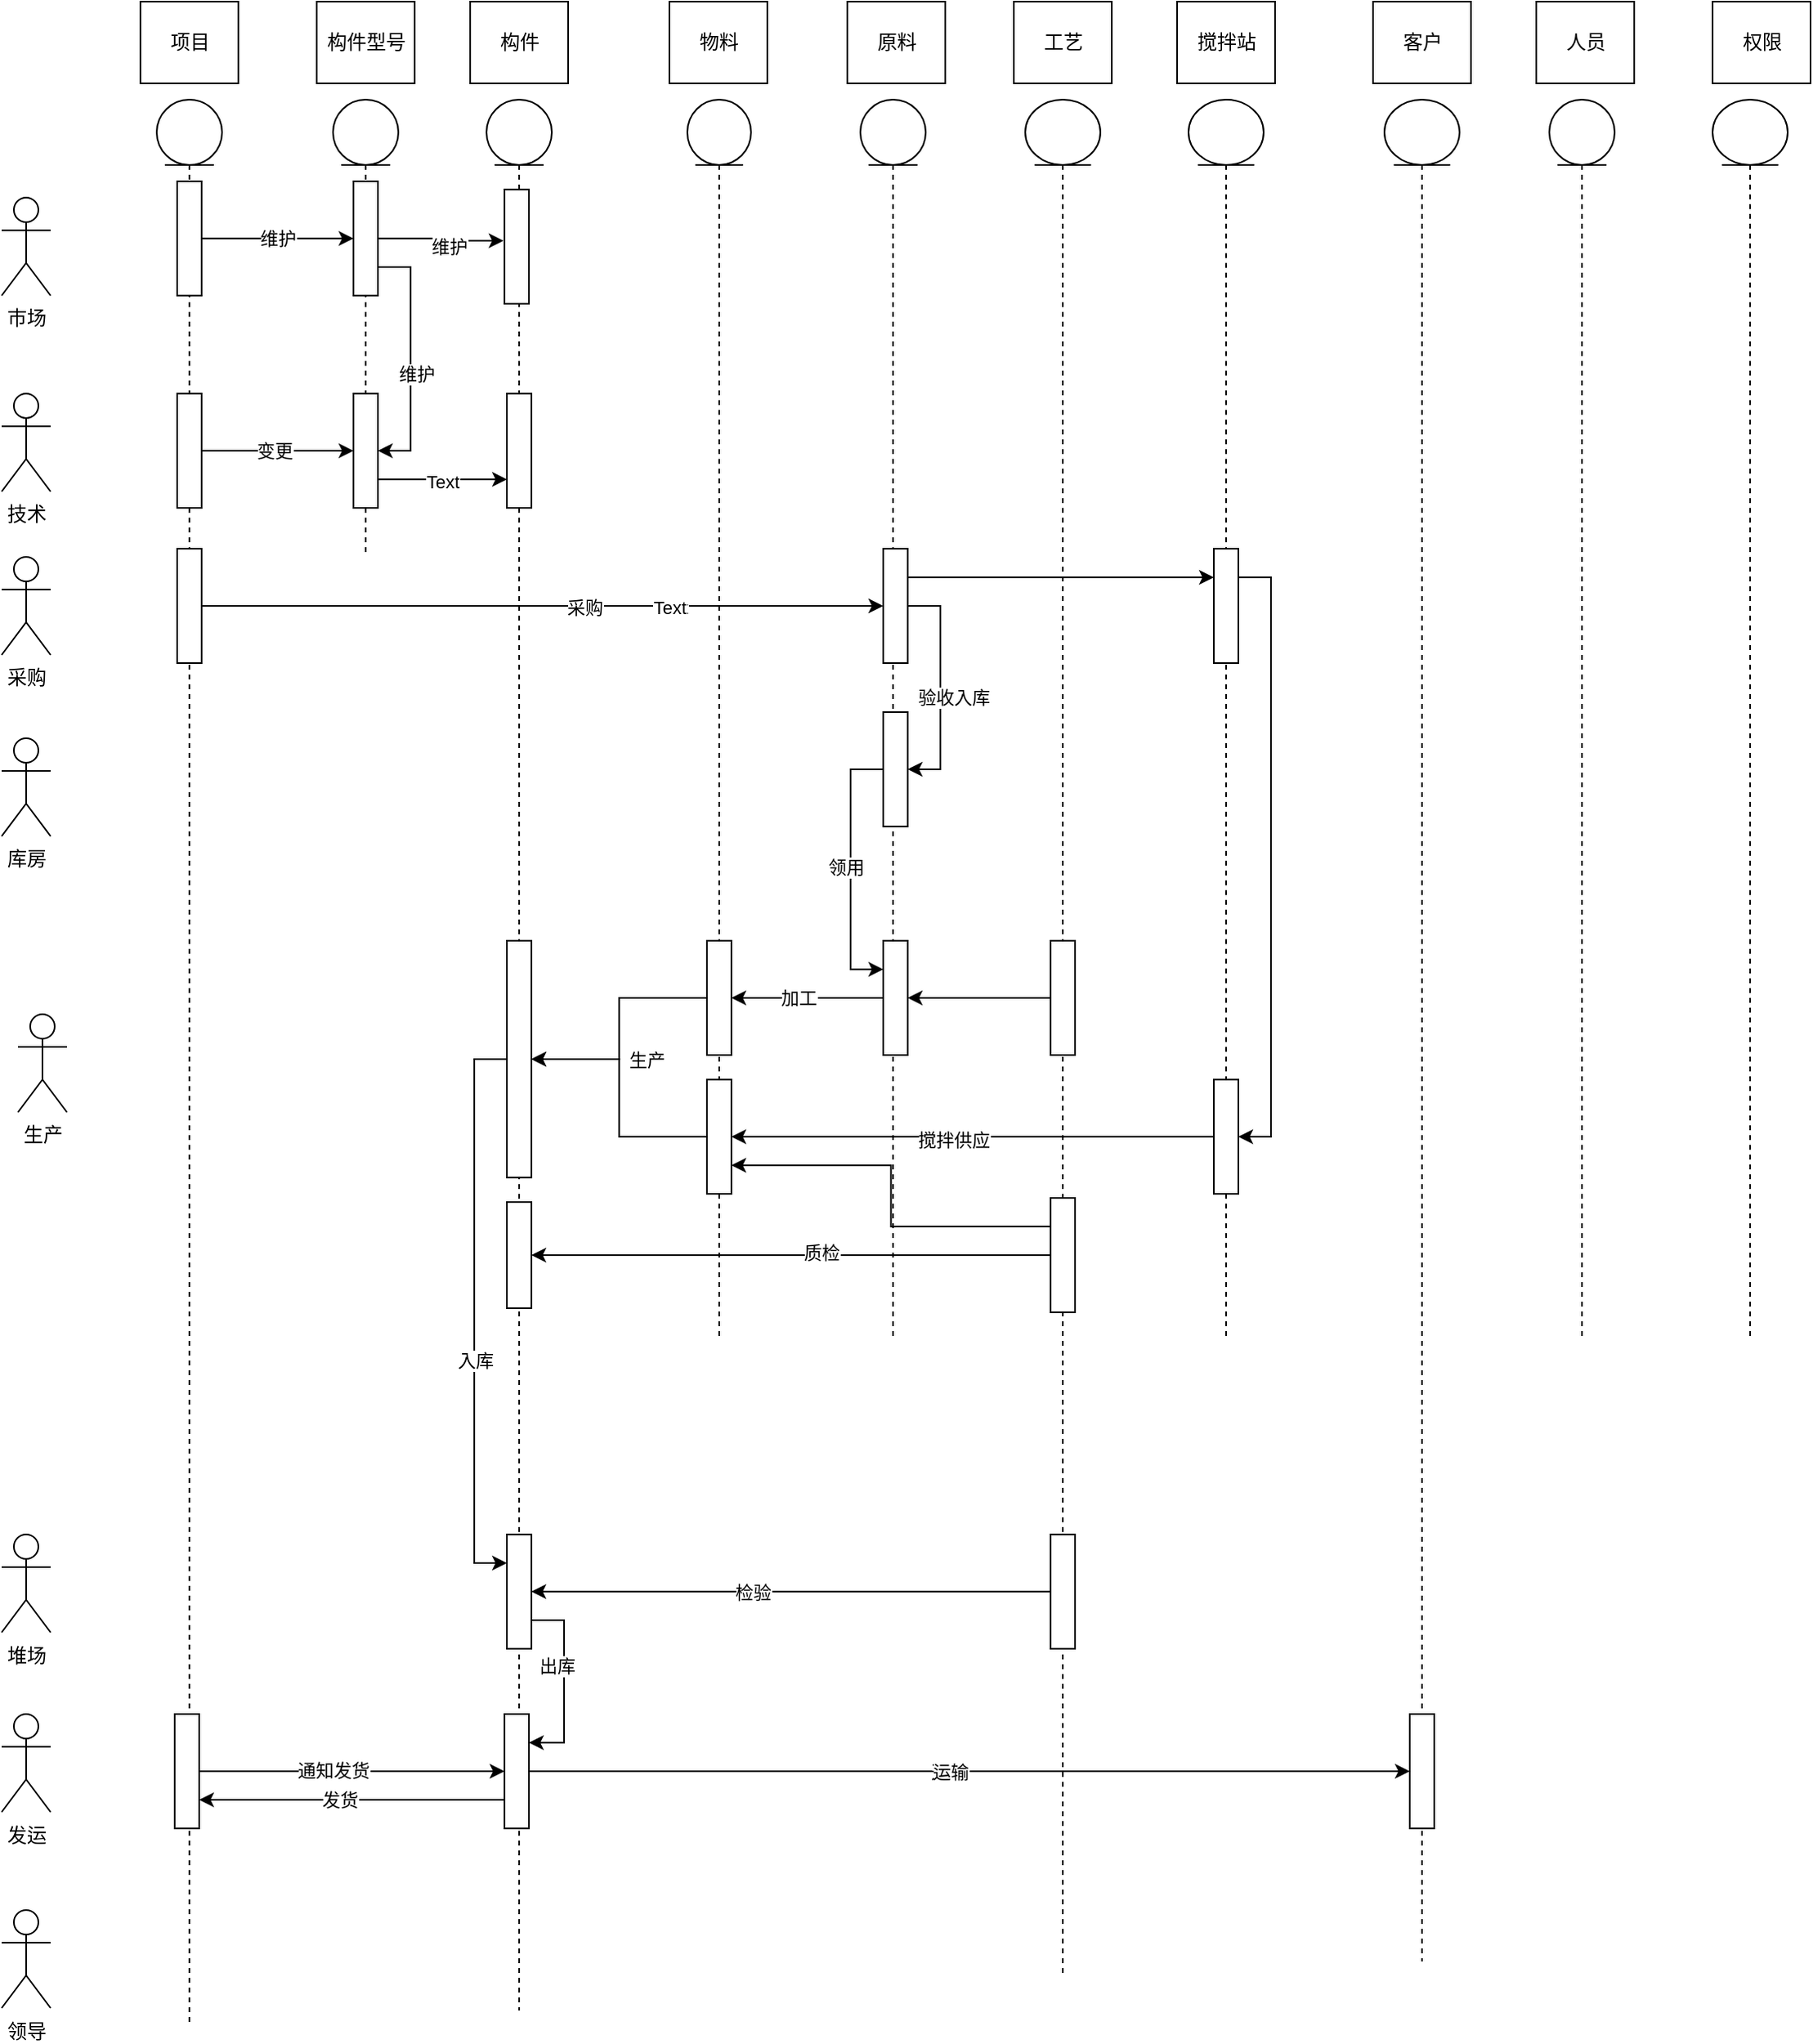 <mxfile version="14.9.0" type="github" pages="3">
  <diagram id="qind4zmR83hFZyTUT4Tu" name="业务流程">
    <mxGraphModel dx="1508" dy="1004" grid="1" gridSize="10" guides="1" tooltips="1" connect="1" arrows="1" fold="1" page="1" pageScale="1" pageWidth="827" pageHeight="1169" math="0" shadow="0">
      <root>
        <mxCell id="0" />
        <mxCell id="1" parent="0" />
        <mxCell id="411L8g53TmraRrab_YB8-76" value="市场" style="shape=umlActor;verticalLabelPosition=bottom;verticalAlign=top;html=1;outlineConnect=0;flipV=0;" parent="1" vertex="1">
          <mxGeometry x="40" y="180" width="30" height="60" as="geometry" />
        </mxCell>
        <mxCell id="411L8g53TmraRrab_YB8-77" value="" style="shape=umlLifeline;participant=umlEntity;perimeter=lifelinePerimeter;whiteSpace=wrap;html=1;container=1;collapsible=0;recursiveResize=0;verticalAlign=top;spacingTop=36;outlineConnect=0;" parent="1" vertex="1">
          <mxGeometry x="135" y="120" width="40" height="1180" as="geometry" />
        </mxCell>
        <mxCell id="411L8g53TmraRrab_YB8-78" value="技术" style="shape=umlActor;verticalLabelPosition=bottom;verticalAlign=top;html=1;outlineConnect=0;flipV=0;" parent="1" vertex="1">
          <mxGeometry x="40" y="300" width="30" height="60" as="geometry" />
        </mxCell>
        <mxCell id="411L8g53TmraRrab_YB8-79" value="生产" style="shape=umlActor;verticalLabelPosition=bottom;verticalAlign=top;html=1;outlineConnect=0;flipV=0;" parent="1" vertex="1">
          <mxGeometry x="50" y="680" width="30" height="60" as="geometry" />
        </mxCell>
        <mxCell id="411L8g53TmraRrab_YB8-80" value="发运" style="shape=umlActor;verticalLabelPosition=bottom;verticalAlign=top;html=1;outlineConnect=0;flipV=0;" parent="1" vertex="1">
          <mxGeometry x="40" y="1108.5" width="30" height="60" as="geometry" />
        </mxCell>
        <mxCell id="411L8g53TmraRrab_YB8-81" value="堆场" style="shape=umlActor;verticalLabelPosition=bottom;verticalAlign=top;html=1;outlineConnect=0;flipV=0;" parent="1" vertex="1">
          <mxGeometry x="40" y="998.5" width="30" height="60" as="geometry" />
        </mxCell>
        <mxCell id="411L8g53TmraRrab_YB8-82" value="采购" style="shape=umlActor;verticalLabelPosition=bottom;verticalAlign=top;html=1;outlineConnect=0;flipV=0;" parent="1" vertex="1">
          <mxGeometry x="40" y="400" width="30" height="60" as="geometry" />
        </mxCell>
        <mxCell id="411L8g53TmraRrab_YB8-83" value="库房" style="shape=umlActor;verticalLabelPosition=bottom;verticalAlign=top;html=1;outlineConnect=0;flipV=0;" parent="1" vertex="1">
          <mxGeometry x="40" y="511" width="30" height="60" as="geometry" />
        </mxCell>
        <mxCell id="411L8g53TmraRrab_YB8-84" value="" style="shape=umlLifeline;participant=umlEntity;perimeter=lifelinePerimeter;whiteSpace=wrap;html=1;container=1;collapsible=0;recursiveResize=0;verticalAlign=top;spacingTop=36;outlineConnect=0;" parent="1" vertex="1">
          <mxGeometry x="243" y="120" width="40" height="280" as="geometry" />
        </mxCell>
        <mxCell id="411L8g53TmraRrab_YB8-85" value="" style="shape=umlLifeline;participant=umlEntity;perimeter=lifelinePerimeter;whiteSpace=wrap;html=1;container=1;collapsible=0;recursiveResize=0;verticalAlign=top;spacingTop=36;outlineConnect=0;" parent="1" vertex="1">
          <mxGeometry x="337" y="120" width="40" height="1170" as="geometry" />
        </mxCell>
        <mxCell id="411L8g53TmraRrab_YB8-136" value="" style="html=1;shadow=0;" parent="411L8g53TmraRrab_YB8-85" vertex="1">
          <mxGeometry x="11" y="55" width="15" height="70" as="geometry" />
        </mxCell>
        <mxCell id="411L8g53TmraRrab_YB8-167" value="" style="html=1;shadow=0;" parent="411L8g53TmraRrab_YB8-85" vertex="1">
          <mxGeometry x="11" y="988.5" width="15" height="70" as="geometry" />
        </mxCell>
        <mxCell id="411L8g53TmraRrab_YB8-168" style="edgeStyle=orthogonalEdgeStyle;rounded=0;orthogonalLoop=1;jettySize=auto;html=1;exitX=1;exitY=0.5;exitDx=0;exitDy=0;entryX=0;entryY=0.5;entryDx=0;entryDy=0;" parent="411L8g53TmraRrab_YB8-85" source="411L8g53TmraRrab_YB8-170" target="411L8g53TmraRrab_YB8-167" edge="1">
          <mxGeometry relative="1" as="geometry" />
        </mxCell>
        <mxCell id="411L8g53TmraRrab_YB8-169" value="通知发货" style="edgeLabel;html=1;align=center;verticalAlign=middle;resizable=0;points=[];" parent="411L8g53TmraRrab_YB8-168" vertex="1" connectable="0">
          <mxGeometry x="-0.123" y="1" relative="1" as="geometry">
            <mxPoint as="offset" />
          </mxGeometry>
        </mxCell>
        <mxCell id="411L8g53TmraRrab_YB8-170" value="" style="html=1;shadow=0;" parent="411L8g53TmraRrab_YB8-85" vertex="1">
          <mxGeometry x="-191" y="988.5" width="15" height="70" as="geometry" />
        </mxCell>
        <mxCell id="411L8g53TmraRrab_YB8-165" style="edgeStyle=orthogonalEdgeStyle;rounded=0;orthogonalLoop=1;jettySize=auto;html=1;exitX=0;exitY=0.75;exitDx=0;exitDy=0;entryX=1;entryY=0.75;entryDx=0;entryDy=0;" parent="411L8g53TmraRrab_YB8-85" source="411L8g53TmraRrab_YB8-167" target="411L8g53TmraRrab_YB8-170" edge="1">
          <mxGeometry relative="1" as="geometry" />
        </mxCell>
        <mxCell id="411L8g53TmraRrab_YB8-166" value="发货" style="edgeLabel;html=1;align=center;verticalAlign=middle;resizable=0;points=[];" parent="411L8g53TmraRrab_YB8-165" vertex="1" connectable="0">
          <mxGeometry x="0.758" relative="1" as="geometry">
            <mxPoint x="63" as="offset" />
          </mxGeometry>
        </mxCell>
        <mxCell id="411L8g53TmraRrab_YB8-216" value="" style="html=1;shadow=0;" parent="411L8g53TmraRrab_YB8-85" vertex="1">
          <mxGeometry x="12.5" y="180" width="15" height="70" as="geometry" />
        </mxCell>
        <mxCell id="411L8g53TmraRrab_YB8-86" value="" style="shape=umlLifeline;participant=umlEntity;perimeter=lifelinePerimeter;whiteSpace=wrap;html=1;container=1;collapsible=0;recursiveResize=0;verticalAlign=top;spacingTop=36;outlineConnect=0;" parent="1" vertex="1">
          <mxGeometry x="460" y="120" width="39" height="760" as="geometry" />
        </mxCell>
        <mxCell id="411L8g53TmraRrab_YB8-87" value="" style="shape=umlLifeline;participant=umlEntity;perimeter=lifelinePerimeter;whiteSpace=wrap;html=1;container=1;collapsible=0;recursiveResize=0;verticalAlign=top;spacingTop=36;outlineConnect=0;" parent="1" vertex="1">
          <mxGeometry x="566" y="120" width="40" height="760" as="geometry" />
        </mxCell>
        <mxCell id="411L8g53TmraRrab_YB8-88" value="" style="shape=umlLifeline;participant=umlEntity;perimeter=lifelinePerimeter;whiteSpace=wrap;html=1;container=1;collapsible=0;recursiveResize=0;verticalAlign=top;spacingTop=36;outlineConnect=0;" parent="1" vertex="1">
          <mxGeometry x="988" y="120" width="40" height="760" as="geometry" />
        </mxCell>
        <mxCell id="411L8g53TmraRrab_YB8-89" value="" style="shape=umlLifeline;participant=umlEntity;perimeter=lifelinePerimeter;whiteSpace=wrap;html=1;container=1;collapsible=0;recursiveResize=0;verticalAlign=top;spacingTop=36;outlineConnect=0;" parent="1" vertex="1">
          <mxGeometry x="1088" y="120" width="46" height="760" as="geometry" />
        </mxCell>
        <mxCell id="411L8g53TmraRrab_YB8-108" value="项目" style="html=1;shadow=0;" parent="1" vertex="1">
          <mxGeometry x="125" y="60" width="60" height="50" as="geometry" />
        </mxCell>
        <mxCell id="411L8g53TmraRrab_YB8-110" value="构件型号" style="html=1;shadow=0;" parent="1" vertex="1">
          <mxGeometry x="233" y="60" width="60" height="50" as="geometry" />
        </mxCell>
        <mxCell id="411L8g53TmraRrab_YB8-111" value="构件" style="html=1;shadow=0;" parent="1" vertex="1">
          <mxGeometry x="327" y="60" width="60" height="50" as="geometry" />
        </mxCell>
        <mxCell id="411L8g53TmraRrab_YB8-112" value="物料" style="html=1;shadow=0;" parent="1" vertex="1">
          <mxGeometry x="449" y="60" width="60" height="50" as="geometry" />
        </mxCell>
        <mxCell id="411L8g53TmraRrab_YB8-113" value="原料" style="html=1;shadow=0;" parent="1" vertex="1">
          <mxGeometry x="558" y="60" width="60" height="50" as="geometry" />
        </mxCell>
        <mxCell id="411L8g53TmraRrab_YB8-119" value="维护" style="edgeStyle=orthogonalEdgeStyle;rounded=0;orthogonalLoop=1;jettySize=auto;html=1;" parent="1" source="411L8g53TmraRrab_YB8-117" target="411L8g53TmraRrab_YB8-118" edge="1">
          <mxGeometry relative="1" as="geometry" />
        </mxCell>
        <mxCell id="411L8g53TmraRrab_YB8-117" value="" style="html=1;shadow=0;" parent="1" vertex="1">
          <mxGeometry x="147.5" y="170" width="15" height="70" as="geometry" />
        </mxCell>
        <mxCell id="411L8g53TmraRrab_YB8-131" style="edgeStyle=orthogonalEdgeStyle;rounded=0;orthogonalLoop=1;jettySize=auto;html=1;exitX=1;exitY=0.75;exitDx=0;exitDy=0;entryX=1;entryY=0.5;entryDx=0;entryDy=0;" parent="1" source="411L8g53TmraRrab_YB8-118" target="411L8g53TmraRrab_YB8-125" edge="1">
          <mxGeometry relative="1" as="geometry" />
        </mxCell>
        <mxCell id="411L8g53TmraRrab_YB8-132" value="维护" style="edgeLabel;html=1;align=center;verticalAlign=middle;resizable=0;points=[];" parent="411L8g53TmraRrab_YB8-131" vertex="1" connectable="0">
          <mxGeometry x="0.113" y="3" relative="1" as="geometry">
            <mxPoint as="offset" />
          </mxGeometry>
        </mxCell>
        <mxCell id="411L8g53TmraRrab_YB8-137" style="edgeStyle=orthogonalEdgeStyle;rounded=0;orthogonalLoop=1;jettySize=auto;html=1;entryX=-0.039;entryY=0.449;entryDx=0;entryDy=0;entryPerimeter=0;" parent="1" source="411L8g53TmraRrab_YB8-118" target="411L8g53TmraRrab_YB8-136" edge="1">
          <mxGeometry relative="1" as="geometry" />
        </mxCell>
        <mxCell id="411L8g53TmraRrab_YB8-138" value="维护" style="edgeLabel;html=1;align=center;verticalAlign=middle;resizable=0;points=[];" parent="411L8g53TmraRrab_YB8-137" vertex="1" connectable="0">
          <mxGeometry x="0.14" y="-3" relative="1" as="geometry">
            <mxPoint as="offset" />
          </mxGeometry>
        </mxCell>
        <mxCell id="411L8g53TmraRrab_YB8-118" value="" style="html=1;shadow=0;" parent="1" vertex="1">
          <mxGeometry x="255.5" y="170" width="15" height="70" as="geometry" />
        </mxCell>
        <mxCell id="411L8g53TmraRrab_YB8-217" style="edgeStyle=orthogonalEdgeStyle;rounded=0;orthogonalLoop=1;jettySize=auto;html=1;exitX=1;exitY=0.75;exitDx=0;exitDy=0;entryX=0;entryY=0.75;entryDx=0;entryDy=0;" parent="1" source="411L8g53TmraRrab_YB8-125" target="411L8g53TmraRrab_YB8-216" edge="1">
          <mxGeometry relative="1" as="geometry" />
        </mxCell>
        <mxCell id="411L8g53TmraRrab_YB8-218" value="Text" style="edgeLabel;html=1;align=center;verticalAlign=middle;resizable=0;points=[];" parent="411L8g53TmraRrab_YB8-217" vertex="1" connectable="0">
          <mxGeometry x="0.228" y="-1" relative="1" as="geometry">
            <mxPoint x="-9" as="offset" />
          </mxGeometry>
        </mxCell>
        <mxCell id="411L8g53TmraRrab_YB8-125" value="" style="html=1;shadow=0;" parent="1" vertex="1">
          <mxGeometry x="255.5" y="300" width="15" height="70" as="geometry" />
        </mxCell>
        <mxCell id="411L8g53TmraRrab_YB8-129" value="" style="edgeStyle=orthogonalEdgeStyle;rounded=0;orthogonalLoop=1;jettySize=auto;html=1;" parent="1" source="411L8g53TmraRrab_YB8-128" target="411L8g53TmraRrab_YB8-125" edge="1">
          <mxGeometry relative="1" as="geometry" />
        </mxCell>
        <mxCell id="411L8g53TmraRrab_YB8-130" value="变更" style="edgeLabel;html=1;align=center;verticalAlign=middle;resizable=0;points=[];" parent="411L8g53TmraRrab_YB8-129" vertex="1" connectable="0">
          <mxGeometry x="-0.349" y="-6" relative="1" as="geometry">
            <mxPoint x="14" y="-6" as="offset" />
          </mxGeometry>
        </mxCell>
        <mxCell id="411L8g53TmraRrab_YB8-128" value="" style="html=1;shadow=0;" parent="1" vertex="1">
          <mxGeometry x="147.5" y="300" width="15" height="70" as="geometry" />
        </mxCell>
        <mxCell id="411L8g53TmraRrab_YB8-135" style="edgeStyle=orthogonalEdgeStyle;rounded=0;orthogonalLoop=1;jettySize=auto;html=1;exitX=1;exitY=0.5;exitDx=0;exitDy=0;entryX=0;entryY=0.5;entryDx=0;entryDy=0;" parent="1" source="411L8g53TmraRrab_YB8-133" target="411L8g53TmraRrab_YB8-134" edge="1">
          <mxGeometry relative="1" as="geometry" />
        </mxCell>
        <mxCell id="411L8g53TmraRrab_YB8-139" value="Text" style="edgeLabel;html=1;align=center;verticalAlign=middle;resizable=0;points=[];" parent="411L8g53TmraRrab_YB8-135" vertex="1" connectable="0">
          <mxGeometry x="0.378" y="-1" relative="1" as="geometry">
            <mxPoint as="offset" />
          </mxGeometry>
        </mxCell>
        <mxCell id="411L8g53TmraRrab_YB8-176" value="Text" style="edgeLabel;html=1;align=center;verticalAlign=middle;resizable=0;points=[];" parent="411L8g53TmraRrab_YB8-135" vertex="1" connectable="0">
          <mxGeometry x="0.373" y="-1" relative="1" as="geometry">
            <mxPoint as="offset" />
          </mxGeometry>
        </mxCell>
        <mxCell id="411L8g53TmraRrab_YB8-177" value="采购" style="edgeLabel;html=1;align=center;verticalAlign=middle;resizable=0;points=[];" parent="411L8g53TmraRrab_YB8-135" vertex="1" connectable="0">
          <mxGeometry x="0.366" y="-1" relative="1" as="geometry">
            <mxPoint x="-51" as="offset" />
          </mxGeometry>
        </mxCell>
        <mxCell id="411L8g53TmraRrab_YB8-133" value="" style="html=1;shadow=0;" parent="1" vertex="1">
          <mxGeometry x="147.5" y="395" width="15" height="70" as="geometry" />
        </mxCell>
        <mxCell id="411L8g53TmraRrab_YB8-143" style="edgeStyle=orthogonalEdgeStyle;rounded=0;orthogonalLoop=1;jettySize=auto;html=1;exitX=1;exitY=0.5;exitDx=0;exitDy=0;entryX=1;entryY=0.5;entryDx=0;entryDy=0;" parent="1" source="411L8g53TmraRrab_YB8-134" target="411L8g53TmraRrab_YB8-142" edge="1">
          <mxGeometry relative="1" as="geometry" />
        </mxCell>
        <mxCell id="411L8g53TmraRrab_YB8-144" value="验收入库" style="edgeLabel;html=1;align=center;verticalAlign=middle;resizable=0;points=[];" parent="411L8g53TmraRrab_YB8-143" vertex="1" connectable="0">
          <mxGeometry x="-0.276" y="-4" relative="1" as="geometry">
            <mxPoint x="12" y="25" as="offset" />
          </mxGeometry>
        </mxCell>
        <mxCell id="411L8g53TmraRrab_YB8-193" style="edgeStyle=orthogonalEdgeStyle;rounded=0;orthogonalLoop=1;jettySize=auto;html=1;exitX=1;exitY=0.25;exitDx=0;exitDy=0;entryX=0;entryY=0.25;entryDx=0;entryDy=0;" parent="1" source="411L8g53TmraRrab_YB8-134" target="411L8g53TmraRrab_YB8-192" edge="1">
          <mxGeometry relative="1" as="geometry" />
        </mxCell>
        <mxCell id="411L8g53TmraRrab_YB8-134" value="" style="html=1;shadow=0;" parent="1" vertex="1">
          <mxGeometry x="580" y="395" width="15" height="70" as="geometry" />
        </mxCell>
        <mxCell id="411L8g53TmraRrab_YB8-174" style="edgeStyle=orthogonalEdgeStyle;rounded=0;orthogonalLoop=1;jettySize=auto;html=1;exitX=0;exitY=0.5;exitDx=0;exitDy=0;entryX=0;entryY=0.25;entryDx=0;entryDy=0;" parent="1" source="411L8g53TmraRrab_YB8-142" target="411L8g53TmraRrab_YB8-151" edge="1">
          <mxGeometry relative="1" as="geometry" />
        </mxCell>
        <mxCell id="411L8g53TmraRrab_YB8-175" value="领用" style="edgeLabel;html=1;align=center;verticalAlign=middle;resizable=0;points=[];" parent="411L8g53TmraRrab_YB8-174" vertex="1" connectable="0">
          <mxGeometry x="0.3" y="3" relative="1" as="geometry">
            <mxPoint x="-6" y="-26" as="offset" />
          </mxGeometry>
        </mxCell>
        <mxCell id="411L8g53TmraRrab_YB8-142" value="" style="html=1;shadow=0;" parent="1" vertex="1">
          <mxGeometry x="580" y="495" width="15" height="70" as="geometry" />
        </mxCell>
        <mxCell id="411L8g53TmraRrab_YB8-148" style="edgeStyle=orthogonalEdgeStyle;rounded=0;orthogonalLoop=1;jettySize=auto;html=1;exitX=0;exitY=0.5;exitDx=0;exitDy=0;entryX=1;entryY=0.5;entryDx=0;entryDy=0;entryPerimeter=0;" parent="1" source="411L8g53TmraRrab_YB8-145" target="411L8g53TmraRrab_YB8-146" edge="1">
          <mxGeometry relative="1" as="geometry" />
        </mxCell>
        <mxCell id="411L8g53TmraRrab_YB8-154" value="生产" style="edgeLabel;html=1;align=center;verticalAlign=middle;resizable=0;points=[];" parent="411L8g53TmraRrab_YB8-148" vertex="1" connectable="0">
          <mxGeometry x="0.274" y="1" relative="1" as="geometry">
            <mxPoint x="18" y="-1" as="offset" />
          </mxGeometry>
        </mxCell>
        <mxCell id="411L8g53TmraRrab_YB8-145" value="" style="html=1;shadow=0;" parent="1" vertex="1">
          <mxGeometry x="472" y="635" width="15" height="70" as="geometry" />
        </mxCell>
        <mxCell id="411L8g53TmraRrab_YB8-156" style="edgeStyle=orthogonalEdgeStyle;rounded=0;orthogonalLoop=1;jettySize=auto;html=1;exitX=0;exitY=0.5;exitDx=0;exitDy=0;entryX=0;entryY=0.25;entryDx=0;entryDy=0;" parent="1" source="411L8g53TmraRrab_YB8-146" target="411L8g53TmraRrab_YB8-155" edge="1">
          <mxGeometry relative="1" as="geometry" />
        </mxCell>
        <mxCell id="411L8g53TmraRrab_YB8-157" value="入库" style="edgeLabel;html=1;align=center;verticalAlign=middle;resizable=0;points=[];" parent="411L8g53TmraRrab_YB8-156" vertex="1" connectable="0">
          <mxGeometry x="0.173" relative="1" as="geometry">
            <mxPoint as="offset" />
          </mxGeometry>
        </mxCell>
        <mxCell id="411L8g53TmraRrab_YB8-146" value="" style="html=1;shadow=0;" parent="1" vertex="1">
          <mxGeometry x="349.5" y="635" width="15" height="145" as="geometry" />
        </mxCell>
        <mxCell id="411L8g53TmraRrab_YB8-152" style="edgeStyle=orthogonalEdgeStyle;rounded=0;orthogonalLoop=1;jettySize=auto;html=1;entryX=1;entryY=0.5;entryDx=0;entryDy=0;" parent="1" source="411L8g53TmraRrab_YB8-151" target="411L8g53TmraRrab_YB8-145" edge="1">
          <mxGeometry relative="1" as="geometry" />
        </mxCell>
        <mxCell id="411L8g53TmraRrab_YB8-153" value="加工" style="edgeLabel;html=1;align=center;verticalAlign=middle;resizable=0;points=[];" parent="411L8g53TmraRrab_YB8-152" vertex="1" connectable="0">
          <mxGeometry x="0.213" y="4" relative="1" as="geometry">
            <mxPoint x="4" y="-4" as="offset" />
          </mxGeometry>
        </mxCell>
        <mxCell id="411L8g53TmraRrab_YB8-151" value="" style="html=1;shadow=0;" parent="1" vertex="1">
          <mxGeometry x="580" y="635" width="15" height="70" as="geometry" />
        </mxCell>
        <mxCell id="411L8g53TmraRrab_YB8-179" style="edgeStyle=orthogonalEdgeStyle;rounded=0;orthogonalLoop=1;jettySize=auto;html=1;exitX=1;exitY=0.75;exitDx=0;exitDy=0;entryX=1;entryY=0.25;entryDx=0;entryDy=0;" parent="1" source="411L8g53TmraRrab_YB8-155" target="411L8g53TmraRrab_YB8-167" edge="1">
          <mxGeometry relative="1" as="geometry" />
        </mxCell>
        <mxCell id="411L8g53TmraRrab_YB8-180" value="出库" style="edgeLabel;html=1;align=center;verticalAlign=middle;resizable=0;points=[];" parent="411L8g53TmraRrab_YB8-179" vertex="1" connectable="0">
          <mxGeometry x="0.136" relative="1" as="geometry">
            <mxPoint x="-5" y="-18" as="offset" />
          </mxGeometry>
        </mxCell>
        <mxCell id="411L8g53TmraRrab_YB8-155" value="" style="html=1;shadow=0;" parent="1" vertex="1">
          <mxGeometry x="349.5" y="998.5" width="15" height="70" as="geometry" />
        </mxCell>
        <mxCell id="411L8g53TmraRrab_YB8-171" value="领导" style="shape=umlActor;verticalLabelPosition=bottom;verticalAlign=top;html=1;outlineConnect=0;flipV=0;" parent="1" vertex="1">
          <mxGeometry x="40" y="1228.5" width="30" height="60" as="geometry" />
        </mxCell>
        <mxCell id="411L8g53TmraRrab_YB8-182" value="权限" style="html=1;shadow=0;" parent="1" vertex="1">
          <mxGeometry x="1088" y="60" width="60" height="50" as="geometry" />
        </mxCell>
        <mxCell id="411L8g53TmraRrab_YB8-183" value="人员" style="html=1;shadow=0;" parent="1" vertex="1">
          <mxGeometry x="980" y="60" width="60" height="50" as="geometry" />
        </mxCell>
        <mxCell id="411L8g53TmraRrab_YB8-184" value="客户" style="html=1;shadow=0;" parent="1" vertex="1">
          <mxGeometry x="880" y="60" width="60" height="50" as="geometry" />
        </mxCell>
        <mxCell id="411L8g53TmraRrab_YB8-185" value="工艺" style="html=1;shadow=0;" parent="1" vertex="1">
          <mxGeometry x="660" y="60" width="60" height="50" as="geometry" />
        </mxCell>
        <mxCell id="411L8g53TmraRrab_YB8-186" value="搅拌站" style="html=1;shadow=0;" parent="1" vertex="1">
          <mxGeometry x="760" y="60" width="60" height="50" as="geometry" />
        </mxCell>
        <mxCell id="411L8g53TmraRrab_YB8-187" value="" style="shape=umlLifeline;participant=umlEntity;perimeter=lifelinePerimeter;whiteSpace=wrap;html=1;container=1;collapsible=0;recursiveResize=0;verticalAlign=top;spacingTop=36;outlineConnect=0;" parent="1" vertex="1">
          <mxGeometry x="887" y="120" width="46" height="1140" as="geometry" />
        </mxCell>
        <mxCell id="411L8g53TmraRrab_YB8-188" value="" style="shape=umlLifeline;participant=umlEntity;perimeter=lifelinePerimeter;whiteSpace=wrap;html=1;container=1;collapsible=0;recursiveResize=0;verticalAlign=top;spacingTop=36;outlineConnect=0;" parent="1" vertex="1">
          <mxGeometry x="667" y="120" width="46" height="1150" as="geometry" />
        </mxCell>
        <mxCell id="411L8g53TmraRrab_YB8-189" value="" style="shape=umlLifeline;participant=umlEntity;perimeter=lifelinePerimeter;whiteSpace=wrap;html=1;container=1;collapsible=0;recursiveResize=0;verticalAlign=top;spacingTop=36;outlineConnect=0;" parent="1" vertex="1">
          <mxGeometry x="767" y="120" width="46" height="760" as="geometry" />
        </mxCell>
        <mxCell id="411L8g53TmraRrab_YB8-201" style="edgeStyle=orthogonalEdgeStyle;rounded=0;orthogonalLoop=1;jettySize=auto;html=1;exitX=1;exitY=0.25;exitDx=0;exitDy=0;entryX=1;entryY=0.5;entryDx=0;entryDy=0;" parent="1" source="411L8g53TmraRrab_YB8-192" target="411L8g53TmraRrab_YB8-194" edge="1">
          <mxGeometry relative="1" as="geometry" />
        </mxCell>
        <mxCell id="411L8g53TmraRrab_YB8-192" value="" style="html=1;shadow=0;" parent="1" vertex="1">
          <mxGeometry x="782.5" y="395" width="15" height="70" as="geometry" />
        </mxCell>
        <mxCell id="411L8g53TmraRrab_YB8-195" style="edgeStyle=orthogonalEdgeStyle;rounded=0;orthogonalLoop=1;jettySize=auto;html=1;exitX=0;exitY=0.5;exitDx=0;exitDy=0;entryX=1;entryY=0.5;entryDx=0;entryDy=0;" parent="1" source="411L8g53TmraRrab_YB8-194" target="411L8g53TmraRrab_YB8-197" edge="1">
          <mxGeometry relative="1" as="geometry">
            <mxPoint x="490" y="760" as="targetPoint" />
          </mxGeometry>
        </mxCell>
        <mxCell id="411L8g53TmraRrab_YB8-200" value="搅拌供应" style="edgeLabel;html=1;align=center;verticalAlign=middle;resizable=0;points=[];" parent="411L8g53TmraRrab_YB8-195" vertex="1" connectable="0">
          <mxGeometry x="0.082" y="2" relative="1" as="geometry">
            <mxPoint as="offset" />
          </mxGeometry>
        </mxCell>
        <mxCell id="411L8g53TmraRrab_YB8-194" value="" style="html=1;shadow=0;" parent="1" vertex="1">
          <mxGeometry x="782.5" y="720" width="15" height="70" as="geometry" />
        </mxCell>
        <mxCell id="411L8g53TmraRrab_YB8-198" style="edgeStyle=orthogonalEdgeStyle;rounded=0;orthogonalLoop=1;jettySize=auto;html=1;exitX=0;exitY=0.5;exitDx=0;exitDy=0;entryX=1;entryY=0.5;entryDx=0;entryDy=0;" parent="1" source="411L8g53TmraRrab_YB8-197" target="411L8g53TmraRrab_YB8-146" edge="1">
          <mxGeometry relative="1" as="geometry" />
        </mxCell>
        <mxCell id="411L8g53TmraRrab_YB8-197" value="" style="html=1;shadow=0;" parent="1" vertex="1">
          <mxGeometry x="472" y="720" width="15" height="70" as="geometry" />
        </mxCell>
        <mxCell id="411L8g53TmraRrab_YB8-204" style="edgeStyle=orthogonalEdgeStyle;rounded=0;orthogonalLoop=1;jettySize=auto;html=1;exitX=1;exitY=0.5;exitDx=0;exitDy=0;entryX=0;entryY=0.5;entryDx=0;entryDy=0;" parent="1" source="411L8g53TmraRrab_YB8-167" target="411L8g53TmraRrab_YB8-203" edge="1">
          <mxGeometry relative="1" as="geometry" />
        </mxCell>
        <mxCell id="411L8g53TmraRrab_YB8-220" value="通知" style="edgeLabel;html=1;align=center;verticalAlign=middle;resizable=0;points=[];" parent="411L8g53TmraRrab_YB8-204" vertex="1" connectable="0">
          <mxGeometry x="-0.05" relative="1" as="geometry">
            <mxPoint as="offset" />
          </mxGeometry>
        </mxCell>
        <mxCell id="411L8g53TmraRrab_YB8-221" value="运输" style="edgeLabel;html=1;align=center;verticalAlign=middle;resizable=0;points=[];" parent="411L8g53TmraRrab_YB8-204" vertex="1" connectable="0">
          <mxGeometry x="-0.046" relative="1" as="geometry">
            <mxPoint as="offset" />
          </mxGeometry>
        </mxCell>
        <mxCell id="411L8g53TmraRrab_YB8-208" style="edgeStyle=orthogonalEdgeStyle;rounded=0;orthogonalLoop=1;jettySize=auto;html=1;exitX=0;exitY=0.5;exitDx=0;exitDy=0;entryX=1;entryY=0.5;entryDx=0;entryDy=0;" parent="1" source="411L8g53TmraRrab_YB8-205" target="411L8g53TmraRrab_YB8-209" edge="1">
          <mxGeometry relative="1" as="geometry" />
        </mxCell>
        <mxCell id="411L8g53TmraRrab_YB8-210" value="质检" style="edgeLabel;html=1;align=center;verticalAlign=middle;resizable=0;points=[];" parent="411L8g53TmraRrab_YB8-208" vertex="1" connectable="0">
          <mxGeometry x="-0.115" y="-2" relative="1" as="geometry">
            <mxPoint as="offset" />
          </mxGeometry>
        </mxCell>
        <mxCell id="411L8g53TmraRrab_YB8-211" style="edgeStyle=orthogonalEdgeStyle;rounded=0;orthogonalLoop=1;jettySize=auto;html=1;exitX=0;exitY=0.25;exitDx=0;exitDy=0;entryX=1;entryY=0.75;entryDx=0;entryDy=0;" parent="1" source="411L8g53TmraRrab_YB8-205" target="411L8g53TmraRrab_YB8-197" edge="1">
          <mxGeometry relative="1" as="geometry" />
        </mxCell>
        <mxCell id="411L8g53TmraRrab_YB8-205" value="" style="html=1;shadow=0;" parent="1" vertex="1">
          <mxGeometry x="682.5" y="792.5" width="15" height="70" as="geometry" />
        </mxCell>
        <mxCell id="411L8g53TmraRrab_YB8-209" value="" style="html=1;shadow=0;" parent="1" vertex="1">
          <mxGeometry x="349.5" y="795" width="15" height="65" as="geometry" />
        </mxCell>
        <mxCell id="411L8g53TmraRrab_YB8-203" value="" style="html=1;shadow=0;" parent="1" vertex="1">
          <mxGeometry x="902.5" y="1108.5" width="15" height="70" as="geometry" />
        </mxCell>
        <mxCell id="411L8g53TmraRrab_YB8-213" value="" style="edgeStyle=orthogonalEdgeStyle;rounded=0;orthogonalLoop=1;jettySize=auto;html=1;" parent="1" source="411L8g53TmraRrab_YB8-212" target="411L8g53TmraRrab_YB8-151" edge="1">
          <mxGeometry relative="1" as="geometry" />
        </mxCell>
        <mxCell id="411L8g53TmraRrab_YB8-212" value="" style="html=1;shadow=0;" parent="1" vertex="1">
          <mxGeometry x="682.5" y="635" width="15" height="70" as="geometry" />
        </mxCell>
        <mxCell id="411L8g53TmraRrab_YB8-215" style="edgeStyle=orthogonalEdgeStyle;rounded=0;orthogonalLoop=1;jettySize=auto;html=1;exitX=0;exitY=0.5;exitDx=0;exitDy=0;entryX=1;entryY=0.5;entryDx=0;entryDy=0;" parent="1" source="411L8g53TmraRrab_YB8-214" target="411L8g53TmraRrab_YB8-155" edge="1">
          <mxGeometry relative="1" as="geometry">
            <mxPoint x="370" y="1035" as="targetPoint" />
          </mxGeometry>
        </mxCell>
        <mxCell id="411L8g53TmraRrab_YB8-219" value="检验" style="edgeLabel;html=1;align=center;verticalAlign=middle;resizable=0;points=[];" parent="411L8g53TmraRrab_YB8-215" vertex="1" connectable="0">
          <mxGeometry x="0.152" relative="1" as="geometry">
            <mxPoint as="offset" />
          </mxGeometry>
        </mxCell>
        <mxCell id="411L8g53TmraRrab_YB8-214" value="" style="html=1;shadow=0;" parent="1" vertex="1">
          <mxGeometry x="682.5" y="998.5" width="15" height="70" as="geometry" />
        </mxCell>
      </root>
    </mxGraphModel>
  </diagram>
  <diagram id="foPdhUtRVX412IoH8lis" name="导入信息">
    <mxGraphModel dx="1508" dy="1004" grid="1" gridSize="10" guides="1" tooltips="1" connect="1" arrows="1" fold="1" page="1" pageScale="1" pageWidth="827" pageHeight="1169" math="0" shadow="0">
      <root>
        <mxCell id="mu7zCtC38vink71R9mNn-0" />
        <mxCell id="mu7zCtC38vink71R9mNn-1" parent="mu7zCtC38vink71R9mNn-0" />
        <mxCell id="mu7zCtC38vink71R9mNn-4" value="" style="edgeStyle=orthogonalEdgeStyle;rounded=0;orthogonalLoop=1;jettySize=auto;html=1;entryX=0.5;entryY=0;entryDx=0;entryDy=0;" parent="mu7zCtC38vink71R9mNn-1" source="mu7zCtC38vink71R9mNn-2" target="mu7zCtC38vink71R9mNn-6" edge="1">
          <mxGeometry relative="1" as="geometry">
            <mxPoint x="255" y="260" as="targetPoint" />
          </mxGeometry>
        </mxCell>
        <mxCell id="mu7zCtC38vink71R9mNn-2" value="订单中导入构件" style="rounded=0;whiteSpace=wrap;html=1;" parent="mu7zCtC38vink71R9mNn-1" vertex="1">
          <mxGeometry x="195" y="120" width="120" height="60" as="geometry" />
        </mxCell>
        <mxCell id="mu7zCtC38vink71R9mNn-11" value="是" style="edgeStyle=orthogonalEdgeStyle;rounded=0;orthogonalLoop=1;jettySize=auto;html=1;entryX=0.5;entryY=0;entryDx=0;entryDy=0;" parent="mu7zCtC38vink71R9mNn-1" source="mu7zCtC38vink71R9mNn-6" target="mu7zCtC38vink71R9mNn-12" edge="1">
          <mxGeometry relative="1" as="geometry" />
        </mxCell>
        <mxCell id="5zHlsj5cYM8NaEm5OSym-3" value="否" style="edgeStyle=orthogonalEdgeStyle;rounded=0;orthogonalLoop=1;jettySize=auto;html=1;" parent="mu7zCtC38vink71R9mNn-1" source="mu7zCtC38vink71R9mNn-6" target="5zHlsj5cYM8NaEm5OSym-2" edge="1">
          <mxGeometry relative="1" as="geometry" />
        </mxCell>
        <mxCell id="mu7zCtC38vink71R9mNn-6" value="订单中有构件型号" style="rhombus;whiteSpace=wrap;html=1;" parent="mu7zCtC38vink71R9mNn-1" vertex="1">
          <mxGeometry x="170" y="260" width="170" height="80" as="geometry" />
        </mxCell>
        <mxCell id="mu7zCtC38vink71R9mNn-10" value="使用订单中的构件型号" style="whiteSpace=wrap;html=1;" parent="mu7zCtC38vink71R9mNn-1" vertex="1">
          <mxGeometry x="185" y="550" width="140" height="60" as="geometry" />
        </mxCell>
        <mxCell id="mu7zCtC38vink71R9mNn-13" value="是" style="edgeStyle=orthogonalEdgeStyle;rounded=0;orthogonalLoop=1;jettySize=auto;html=1;" parent="mu7zCtC38vink71R9mNn-1" source="mu7zCtC38vink71R9mNn-12" target="mu7zCtC38vink71R9mNn-10" edge="1">
          <mxGeometry relative="1" as="geometry" />
        </mxCell>
        <mxCell id="mu7zCtC38vink71R9mNn-12" value="文件中构件型号信息&lt;br&gt;与系统的一致" style="rhombus;whiteSpace=wrap;html=1;" parent="mu7zCtC38vink71R9mNn-1" vertex="1">
          <mxGeometry x="170" y="400" width="170" height="80" as="geometry" />
        </mxCell>
        <mxCell id="mu7zCtC38vink71R9mNn-16" value="在添加的订单下新增构件型号" style="whiteSpace=wrap;html=1;" parent="mu7zCtC38vink71R9mNn-1" vertex="1">
          <mxGeometry x="670" y="270" width="120" height="60" as="geometry" />
        </mxCell>
        <mxCell id="mu7zCtC38vink71R9mNn-23" value="&lt;font style=&quot;font-size: 24px&quot;&gt;订单管理中-批量导入构件流程&lt;/font&gt;" style="text;html=1;resizable=0;autosize=1;align=center;verticalAlign=middle;points=[];fillColor=none;strokeColor=none;rounded=0;" parent="mu7zCtC38vink71R9mNn-1" vertex="1">
          <mxGeometry x="215" y="60" width="340" height="20" as="geometry" />
        </mxCell>
        <mxCell id="5zHlsj5cYM8NaEm5OSym-4" value="否" style="edgeStyle=orthogonalEdgeStyle;rounded=0;orthogonalLoop=1;jettySize=auto;html=1;" parent="mu7zCtC38vink71R9mNn-1" source="5zHlsj5cYM8NaEm5OSym-2" target="mu7zCtC38vink71R9mNn-16" edge="1">
          <mxGeometry relative="1" as="geometry" />
        </mxCell>
        <mxCell id="5zHlsj5cYM8NaEm5OSym-5" value="是" style="edgeStyle=orthogonalEdgeStyle;rounded=0;orthogonalLoop=1;jettySize=auto;html=1;" parent="mu7zCtC38vink71R9mNn-1" source="5zHlsj5cYM8NaEm5OSym-2" edge="1">
          <mxGeometry relative="1" as="geometry">
            <mxPoint x="505" y="410" as="targetPoint" />
          </mxGeometry>
        </mxCell>
        <mxCell id="5zHlsj5cYM8NaEm5OSym-2" value="通用中是否有" style="rhombus;whiteSpace=wrap;html=1;" parent="mu7zCtC38vink71R9mNn-1" vertex="1">
          <mxGeometry x="420" y="260" width="170" height="80" as="geometry" />
        </mxCell>
        <mxCell id="5zHlsj5cYM8NaEm5OSym-6" value="使用通用型号" style="whiteSpace=wrap;html=1;" parent="mu7zCtC38vink71R9mNn-1" vertex="1">
          <mxGeometry x="445" y="550" width="120" height="60" as="geometry" />
        </mxCell>
        <mxCell id="5zHlsj5cYM8NaEm5OSym-8" value="是" style="edgeStyle=orthogonalEdgeStyle;rounded=0;orthogonalLoop=1;jettySize=auto;html=1;" parent="mu7zCtC38vink71R9mNn-1" source="5zHlsj5cYM8NaEm5OSym-7" target="5zHlsj5cYM8NaEm5OSym-6" edge="1">
          <mxGeometry relative="1" as="geometry" />
        </mxCell>
        <mxCell id="5zHlsj5cYM8NaEm5OSym-7" value="文件中构件型号信息&lt;br&gt;与系统的一致" style="rhombus;whiteSpace=wrap;html=1;" parent="mu7zCtC38vink71R9mNn-1" vertex="1">
          <mxGeometry x="420" y="410" width="170" height="80" as="geometry" />
        </mxCell>
      </root>
    </mxGraphModel>
  </diagram>
  <diagram id="faVgXbF-tdjtKY06Rjlj" name="执行终端">
    <mxGraphModel dx="1040" dy="692" grid="1" gridSize="10" guides="1" tooltips="1" connect="1" arrows="1" fold="1" page="1" pageScale="1" pageWidth="827" pageHeight="1169" math="0" shadow="0">
      <root>
        <mxCell id="vfxXS5GVlzhLQv51NC0u-0" />
        <mxCell id="vfxXS5GVlzhLQv51NC0u-1" parent="vfxXS5GVlzhLQv51NC0u-0" />
        <mxCell id="vfxXS5GVlzhLQv51NC0u-4" value="" style="edgeStyle=orthogonalEdgeStyle;rounded=0;orthogonalLoop=1;jettySize=auto;html=1;" edge="1" parent="vfxXS5GVlzhLQv51NC0u-1" source="vfxXS5GVlzhLQv51NC0u-2" target="vfxXS5GVlzhLQv51NC0u-3">
          <mxGeometry relative="1" as="geometry" />
        </mxCell>
        <mxCell id="vfxXS5GVlzhLQv51NC0u-6" value="" style="edgeStyle=orthogonalEdgeStyle;rounded=0;orthogonalLoop=1;jettySize=auto;html=1;" edge="1" parent="vfxXS5GVlzhLQv51NC0u-1" source="vfxXS5GVlzhLQv51NC0u-2" target="vfxXS5GVlzhLQv51NC0u-5">
          <mxGeometry relative="1" as="geometry" />
        </mxCell>
        <mxCell id="vfxXS5GVlzhLQv51NC0u-8" value="" style="edgeStyle=orthogonalEdgeStyle;rounded=0;orthogonalLoop=1;jettySize=auto;html=1;" edge="1" parent="vfxXS5GVlzhLQv51NC0u-1" source="vfxXS5GVlzhLQv51NC0u-2" target="vfxXS5GVlzhLQv51NC0u-7">
          <mxGeometry relative="1" as="geometry" />
        </mxCell>
        <mxCell id="vfxXS5GVlzhLQv51NC0u-2" value="iPC" style="rounded=0;whiteSpace=wrap;html=1;" vertex="1" parent="vfxXS5GVlzhLQv51NC0u-1">
          <mxGeometry x="370" y="190" width="120" height="60" as="geometry" />
        </mxCell>
        <mxCell id="vfxXS5GVlzhLQv51NC0u-3" value="扫码枪" style="rounded=0;whiteSpace=wrap;html=1;" vertex="1" parent="vfxXS5GVlzhLQv51NC0u-1">
          <mxGeometry x="170" y="190" width="120" height="60" as="geometry" />
        </mxCell>
        <mxCell id="vfxXS5GVlzhLQv51NC0u-5" value="PDA" style="rounded=0;whiteSpace=wrap;html=1;" vertex="1" parent="vfxXS5GVlzhLQv51NC0u-1">
          <mxGeometry x="570" y="190" width="120" height="60" as="geometry" />
        </mxCell>
        <mxCell id="vfxXS5GVlzhLQv51NC0u-7" value="终端" style="rounded=0;whiteSpace=wrap;html=1;" vertex="1" parent="vfxXS5GVlzhLQv51NC0u-1">
          <mxGeometry x="370" y="330" width="120" height="60" as="geometry" />
        </mxCell>
      </root>
    </mxGraphModel>
  </diagram>
</mxfile>
